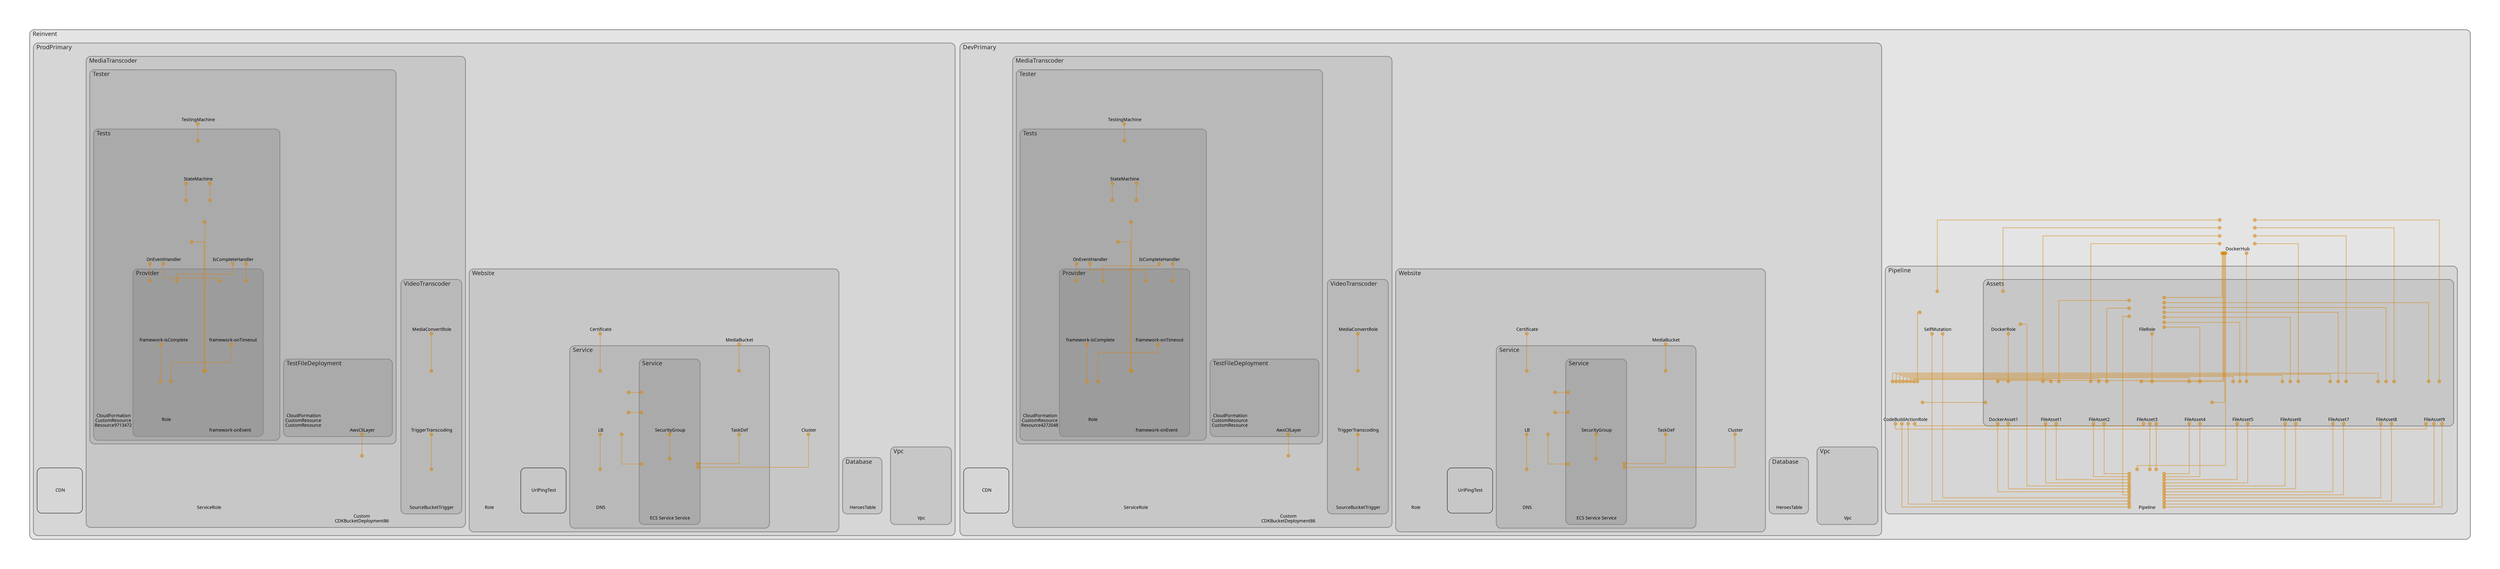 digraph "Diagram" {
  splines = "ortho";
  pad = "1.0";
  nodesep = "0.60";
  ranksep = "0.75";
  fontname = "Sans-Serif";
  fontsize = "15";
  dpi = "200";
  rankdir = "BT";
  compound = "true";
  fontcolor = "#222222";
  edge [
    color = "#D5871488",
    penwidth = 2,
    arrowhead = "dot",
    arrowtail = "dot",
  ];
  node [
    shape = "box",
    style = "rounded",
    fixedsize = true,
    width = 1.7,
    height = 1.7,
    labelloc = "c",
    imagescale = true,
    fontname = "Sans-Serif",
    fontsize = 8,
    margin = 8,
  ];
  subgraph "Reinvent" {
    subgraph "cluster-SubGraph.Reinvent" {
      graph [
        label = "Reinvent",
        labelloc = "b",
        labeljust = "l",
        margin = "10",
        fontsize = "16",
        penwidth = "2",
        pencolor = "#888888",
        style = "filled,rounded",
        fillcolor = "#e4e4e4",
      ];
      "Reinvent/DockerHub" [
        label = " DockerHub",
        fontsize = 12,
        image = "/Users/matthewbonig/.npm/_npx/b98735c91b702b55/node_modules/cdk-dia/icons/aws/Service/Arch_Security-Identity-Compliance/64/Arch_AWS-Secrets-Manager_64@5x.png",
        imagescale = "true",
        imagepos = "tc",
        penwidth = "0",
        shape = "node",
        fixedsize = "true",
        labelloc = "b",
        width = 1.2,
        height = 1.466,
      ];
      subgraph "cluster-SubGraph.Pipeline" {
        graph [
          label = "Pipeline",
          labelloc = "b",
          labeljust = "l",
          margin = "10",
          fontsize = "16",
          penwidth = "2",
          pencolor = "#888888",
          style = "filled,rounded",
          fillcolor = "#d6d6d6",
        ];
        "Reinvent/Pipeline/Pipeline" [
          label = " Pipeline",
          fontsize = 12,
          image = "/Users/matthewbonig/.npm/_npx/b98735c91b702b55/node_modules/cdk-dia/icons/aws/Service/Arch_Developer- Tools/64/Arch_AWS-CodePipeline_64@5x.png",
          imagescale = "true",
          imagepos = "tc",
          penwidth = "0",
          shape = "node",
          fixedsize = "true",
          labelloc = "b",
          width = 1.2,
          height = 1.466,
        ];
        "Reinvent/Pipeline/CodeBuildActionRole" [
          label = " CodeBuildActionRole",
          fontsize = 12,
          image = "/Users/matthewbonig/.npm/_npx/b98735c91b702b55/node_modules/cdk-dia/icons/aws/Service/Arch_Security-Identity-Compliance/64/Arch_AWS-Identity-and-Access-Management_64@5x.png",
          imagescale = "true",
          imagepos = "tc",
          penwidth = "0",
          shape = "node",
          fixedsize = "true",
          labelloc = "b",
          width = 1.2,
          height = 1.466,
        ];
        "Reinvent/Pipeline/UpdatePipeline/SelfMutation" [
          label = " SelfMutation",
          fontsize = 12,
          image = "/Users/matthewbonig/.npm/_npx/b98735c91b702b55/node_modules/cdk-dia/icons/aws/Service/Arch_Developer- Tools/64/Arch_Amazon-CodeBuild_64@5x.png",
          imagescale = "true",
          imagepos = "tc",
          penwidth = "0",
          shape = "node",
          fixedsize = "true",
          labelloc = "b",
          width = 1.2,
          height = 1.466,
        ];
        subgraph "cluster-SubGraph.Assets" {
          graph [
            label = "Assets",
            labelloc = "b",
            labeljust = "l",
            margin = "10",
            fontsize = "16",
            penwidth = "2",
            pencolor = "#888888",
            style = "filled,rounded",
            fillcolor = "#c7c7c7",
          ];
          "Reinvent/Pipeline/Assets/DockerRole" [
            label = " DockerRole",
            fontsize = 12,
            image = "/Users/matthewbonig/.npm/_npx/b98735c91b702b55/node_modules/cdk-dia/icons/aws/Service/Arch_Security-Identity-Compliance/64/Arch_AWS-Identity-and-Access-Management_64@5x.png",
            imagescale = "true",
            imagepos = "tc",
            penwidth = "0",
            shape = "node",
            fixedsize = "true",
            labelloc = "b",
            width = 1.2,
            height = 1.466,
          ];
          "Reinvent/Pipeline/Assets/DockerAsset1" [
            label = " DockerAsset1",
            fontsize = 12,
            image = "/Users/matthewbonig/.npm/_npx/b98735c91b702b55/node_modules/cdk-dia/icons/aws/Service/Arch_Developer- Tools/64/Arch_Amazon-CodeBuild_64@5x.png",
            imagescale = "true",
            imagepos = "tc",
            penwidth = "0",
            shape = "node",
            fixedsize = "true",
            labelloc = "b",
            width = 1.2,
            height = 1.466,
          ];
          "Reinvent/Pipeline/Assets/FileRole" [
            label = " FileRole",
            fontsize = 12,
            image = "/Users/matthewbonig/.npm/_npx/b98735c91b702b55/node_modules/cdk-dia/icons/aws/Service/Arch_Security-Identity-Compliance/64/Arch_AWS-Identity-and-Access-Management_64@5x.png",
            imagescale = "true",
            imagepos = "tc",
            penwidth = "0",
            shape = "node",
            fixedsize = "true",
            labelloc = "b",
            width = 1.2,
            height = 1.466,
          ];
          "Reinvent/Pipeline/Assets/FileAsset1" [
            label = " FileAsset1",
            fontsize = 12,
            image = "/Users/matthewbonig/.npm/_npx/b98735c91b702b55/node_modules/cdk-dia/icons/aws/Service/Arch_Developer- Tools/64/Arch_Amazon-CodeBuild_64@5x.png",
            imagescale = "true",
            imagepos = "tc",
            penwidth = "0",
            shape = "node",
            fixedsize = "true",
            labelloc = "b",
            width = 1.2,
            height = 1.466,
          ];
          "Reinvent/Pipeline/Assets/FileAsset2" [
            label = " FileAsset2",
            fontsize = 12,
            image = "/Users/matthewbonig/.npm/_npx/b98735c91b702b55/node_modules/cdk-dia/icons/aws/Service/Arch_Developer- Tools/64/Arch_Amazon-CodeBuild_64@5x.png",
            imagescale = "true",
            imagepos = "tc",
            penwidth = "0",
            shape = "node",
            fixedsize = "true",
            labelloc = "b",
            width = 1.2,
            height = 1.466,
          ];
          "Reinvent/Pipeline/Assets/FileAsset3" [
            label = " FileAsset3",
            fontsize = 12,
            image = "/Users/matthewbonig/.npm/_npx/b98735c91b702b55/node_modules/cdk-dia/icons/aws/Service/Arch_Developer- Tools/64/Arch_Amazon-CodeBuild_64@5x.png",
            imagescale = "true",
            imagepos = "tc",
            penwidth = "0",
            shape = "node",
            fixedsize = "true",
            labelloc = "b",
            width = 1.2,
            height = 1.466,
          ];
          "Reinvent/Pipeline/Assets/FileAsset4" [
            label = " FileAsset4",
            fontsize = 12,
            image = "/Users/matthewbonig/.npm/_npx/b98735c91b702b55/node_modules/cdk-dia/icons/aws/Service/Arch_Developer- Tools/64/Arch_Amazon-CodeBuild_64@5x.png",
            imagescale = "true",
            imagepos = "tc",
            penwidth = "0",
            shape = "node",
            fixedsize = "true",
            labelloc = "b",
            width = 1.2,
            height = 1.466,
          ];
          "Reinvent/Pipeline/Assets/FileAsset5" [
            label = " FileAsset5",
            fontsize = 12,
            image = "/Users/matthewbonig/.npm/_npx/b98735c91b702b55/node_modules/cdk-dia/icons/aws/Service/Arch_Developer- Tools/64/Arch_Amazon-CodeBuild_64@5x.png",
            imagescale = "true",
            imagepos = "tc",
            penwidth = "0",
            shape = "node",
            fixedsize = "true",
            labelloc = "b",
            width = 1.2,
            height = 1.466,
          ];
          "Reinvent/Pipeline/Assets/FileAsset6" [
            label = " FileAsset6",
            fontsize = 12,
            image = "/Users/matthewbonig/.npm/_npx/b98735c91b702b55/node_modules/cdk-dia/icons/aws/Service/Arch_Developer- Tools/64/Arch_Amazon-CodeBuild_64@5x.png",
            imagescale = "true",
            imagepos = "tc",
            penwidth = "0",
            shape = "node",
            fixedsize = "true",
            labelloc = "b",
            width = 1.2,
            height = 1.466,
          ];
          "Reinvent/Pipeline/Assets/FileAsset7" [
            label = " FileAsset7",
            fontsize = 12,
            image = "/Users/matthewbonig/.npm/_npx/b98735c91b702b55/node_modules/cdk-dia/icons/aws/Service/Arch_Developer- Tools/64/Arch_Amazon-CodeBuild_64@5x.png",
            imagescale = "true",
            imagepos = "tc",
            penwidth = "0",
            shape = "node",
            fixedsize = "true",
            labelloc = "b",
            width = 1.2,
            height = 1.466,
          ];
          "Reinvent/Pipeline/Assets/FileAsset8" [
            label = " FileAsset8",
            fontsize = 12,
            image = "/Users/matthewbonig/.npm/_npx/b98735c91b702b55/node_modules/cdk-dia/icons/aws/Service/Arch_Developer- Tools/64/Arch_Amazon-CodeBuild_64@5x.png",
            imagescale = "true",
            imagepos = "tc",
            penwidth = "0",
            shape = "node",
            fixedsize = "true",
            labelloc = "b",
            width = 1.2,
            height = 1.466,
          ];
          "Reinvent/Pipeline/Assets/FileAsset9" [
            label = " FileAsset9",
            fontsize = 12,
            image = "/Users/matthewbonig/.npm/_npx/b98735c91b702b55/node_modules/cdk-dia/icons/aws/Service/Arch_Developer- Tools/64/Arch_Amazon-CodeBuild_64@5x.png",
            imagescale = "true",
            imagepos = "tc",
            penwidth = "0",
            shape = "node",
            fixedsize = "true",
            labelloc = "b",
            width = 1.2,
            height = 1.466,
          ];
        }
      }
      subgraph "cluster-SubGraph.DevPrimary" {
        graph [
          label = "DevPrimary",
          labelloc = "b",
          labeljust = "l",
          margin = "10",
          fontsize = "16",
          penwidth = "2",
          pencolor = "#888888",
          style = "filled,rounded",
          fillcolor = "#d6d6d6",
        ];
        "Reinvent/DevPrimary/CDN" [
          label = " CDN",
          fontsize = 12,
        ];
        subgraph "cluster-SubGraph.Vpc" {
          graph [
            label = "Vpc",
            labelloc = "b",
            labeljust = "l",
            margin = "10",
            fontsize = "16",
            penwidth = "2",
            pencolor = "#888888",
            style = "filled,rounded",
            fillcolor = "#c7c7c7",
          ];
          "Reinvent/DevPrimary/Vpc/Vpc" [
            label = " Vpc",
            fontsize = 12,
            image = "/Users/matthewbonig/.npm/_npx/b98735c91b702b55/node_modules/cdk-dia/icons/aws/Service/Arch_Networking-Content/64/Arch_Amazon-Virtual-Private-Cloud_64@5x.png",
            imagescale = "true",
            imagepos = "tc",
            penwidth = "0",
            shape = "node",
            fixedsize = "true",
            labelloc = "b",
            width = 2,
            height = 2.266,
          ];
        }
        subgraph "cluster-SubGraph.Database" {
          graph [
            label = "Database",
            labelloc = "b",
            labeljust = "l",
            margin = "10",
            fontsize = "16",
            penwidth = "2",
            pencolor = "#888888",
            style = "filled,rounded",
            fillcolor = "#c7c7c7",
          ];
          "Reinvent/DevPrimary/Database/HeroesTable" [
            label = " HeroesTable",
            fontsize = 12,
            image = "/Users/matthewbonig/.npm/_npx/b98735c91b702b55/node_modules/cdk-dia/icons/aws/Service/Arch_Database/64/Arch_Amazon-DynamoDB_64@5x.png",
            imagescale = "true",
            imagepos = "tc",
            penwidth = "0",
            shape = "node",
            fixedsize = "true",
            labelloc = "b",
            width = 1.2,
            height = 1.466,
          ];
        }
        subgraph "cluster-SubGraph.Website" {
          graph [
            label = "Website",
            labelloc = "b",
            labeljust = "l",
            margin = "10",
            fontsize = "16",
            penwidth = "2",
            pencolor = "#888888",
            style = "filled,rounded",
            fillcolor = "#c7c7c7",
          ];
          "Reinvent/DevPrimary/Website/Cluster" [
            label = " Cluster",
            fontsize = 12,
            image = "/Users/matthewbonig/.npm/_npx/b98735c91b702b55/node_modules/cdk-dia/icons/aws/Service/Arch_Compute/64/Arch_Amazon-Elastic-Container-Service_64@5x.png",
            imagescale = "true",
            imagepos = "tc",
            penwidth = "0",
            shape = "node",
            fixedsize = "true",
            labelloc = "b",
            width = 2,
            height = 2.266,
          ];
          "Reinvent/DevPrimary/Website/MediaBucket" [
            label = " MediaBucket",
            fontsize = 12,
            image = "/Users/matthewbonig/.npm/_npx/b98735c91b702b55/node_modules/cdk-dia/icons/aws/Service/Arch_Storage/64/Arch_Amazon-S3-Standard_64@5x.png",
            imagescale = "true",
            imagepos = "tc",
            penwidth = "0",
            shape = "node",
            fixedsize = "true",
            labelloc = "b",
            width = 2,
            height = 2.266,
          ];
          "Reinvent/DevPrimary/Website/Certificate" [
            label = " Certificate",
            fontsize = 12,
            image = "/Users/matthewbonig/.npm/_npx/b98735c91b702b55/node_modules/cdk-dia/icons/aws/Service/Arch_Security-Identity-Compliance/64/Arch_AWS-Certificate-Manager_64@5x.png",
            imagescale = "true",
            imagepos = "tc",
            penwidth = "0",
            shape = "node",
            fixedsize = "true",
            labelloc = "b",
            width = 1.2,
            height = 1.466,
          ];
          "Reinvent/DevPrimary/Website/UrlPingTest" [
            label = " UrlPingTest",
            fontsize = 12,
          ];
          "Reinvent/DevPrimary/Website/BucketNotificationsHandler050a0587b7544547bf325f094a3db834/Role" [
            label = " Role",
            fontsize = 12,
            image = "/Users/matthewbonig/.npm/_npx/b98735c91b702b55/node_modules/cdk-dia/icons/aws/Service/Arch_Security-Identity-Compliance/64/Arch_AWS-Identity-and-Access-Management_64@5x.png",
            imagescale = "true",
            imagepos = "tc",
            penwidth = "0",
            shape = "node",
            fixedsize = "true",
            labelloc = "b",
            width = 1.2,
            height = 1.466,
          ];
          subgraph "cluster-SubGraph.Service" {
            graph [
              label = "Service",
              labelloc = "b",
              labeljust = "l",
              margin = "10",
              fontsize = "16",
              penwidth = "2",
              pencolor = "#888888",
              style = "filled,rounded",
              fillcolor = "#b9b9b9",
            ];
            "Reinvent/DevPrimary/Website/Service/LB" [
              label = " LB",
              fontsize = 12,
              image = "/Users/matthewbonig/.npm/_npx/b98735c91b702b55/node_modules/cdk-dia/icons/aws/Service/Arch_Networking-Content/64/Arch_Elastic-Load-Balancing_64@5x.png",
              imagescale = "true",
              imagepos = "tc",
              penwidth = "0",
              shape = "node",
              fixedsize = "true",
              labelloc = "b",
              width = 2,
              height = 2.266,
            ];
            "Reinvent/DevPrimary/Website/Service/DNS" [
              label = " DNS",
              fontsize = 12,
              image = "/Users/matthewbonig/.npm/_npx/b98735c91b702b55/node_modules/cdk-dia/icons/aws/Resource/Res_Networking-and-Content-Delivery/Res_48_Dark/Res_Amazon-Route-53-Hosted-Zone_48_Dark_gen.png",
              imagescale = "true",
              imagepos = "tc",
              penwidth = "0",
              shape = "node",
              fixedsize = "true",
              labelloc = "b",
              width = 1.2,
              height = 1.466,
            ];
            "Reinvent/DevPrimary/Website/Service/TaskDef" [
              label = " TaskDef",
              fontsize = 12,
              image = "/Users/matthewbonig/.npm/_npx/b98735c91b702b55/node_modules/cdk-dia/icons/aws/Resource/Res_Containers/Res_48_Dark/Res_Amazon-Elastic-Container-Service_Task_48_Dark_gen.png",
              imagescale = "true",
              imagepos = "tc",
              penwidth = "0",
              shape = "node",
              fixedsize = "true",
              labelloc = "b",
              width = 2,
              height = 2.266,
            ];
            subgraph "cluster-SubGraph.Service" {
              graph [
                label = "Service",
                labelloc = "b",
                labeljust = "l",
                margin = "10",
                fontsize = "16",
                penwidth = "2",
                pencolor = "#888888",
                style = "filled,rounded",
                fillcolor = "#aaaaaa",
              ];
              "Reinvent/DevPrimary/Website/Service/Service/Service" [
                label = " ECS Service Service",
                fontsize = 12,
                image = "/Users/matthewbonig/.npm/_npx/b98735c91b702b55/node_modules/cdk-dia/icons/aws/Resource/Res_Containers/Res_48_Dark/Res_Amazon-Elastic-Container-Service_Service_48_Dark_gen.png",
                imagescale = "true",
                imagepos = "tc",
                penwidth = "0",
                shape = "node",
                fixedsize = "true",
                labelloc = "b",
                width = 2,
                height = 2.266,
              ];
              "Reinvent/DevPrimary/Website/Service/Service/SecurityGroup" [
                label = " SecurityGroup",
                fontsize = 12,
                image = "/Users/matthewbonig/.npm/_npx/b98735c91b702b55/node_modules/cdk-dia/icons/aws/security_group.png",
                imagescale = "true",
                imagepos = "tc",
                penwidth = "0",
                shape = "node",
                fixedsize = "true",
                labelloc = "b",
                width = 2,
                height = 2.266,
              ];
            }
          }
        }
        subgraph "cluster-SubGraph.MediaTranscoder" {
          graph [
            label = "MediaTranscoder",
            labelloc = "b",
            labeljust = "l",
            margin = "10",
            fontsize = "16",
            penwidth = "2",
            pencolor = "#888888",
            style = "filled,rounded",
            fillcolor = "#c7c7c7",
          ];
          "Reinvent/DevPrimary/MediaTranscoder/Custom__CDKBucketDeployment8693BB64968944B69AAFB0CC9EB8756C" [
            label = " Custom \nCDKBucketDeployment86",
            fontsize = 12,
            image = "/Users/matthewbonig/.npm/_npx/b98735c91b702b55/node_modules/cdk-dia/icons/aws/Service/Arch_Compute/64/Arch_AWS-Lambda_64@5x.png",
            imagescale = "true",
            imagepos = "tc",
            penwidth = "0",
            shape = "node",
            fixedsize = "true",
            labelloc = "b",
            width = 2,
            height = 2.4819999999999998,
          ];
          "Reinvent/DevPrimary/MediaTranscoder/LogRetentionaae0aa3c5b4d4f87b02d85b201efdd8a/ServiceRole" [
            label = " ServiceRole",
            fontsize = 12,
            image = "/Users/matthewbonig/.npm/_npx/b98735c91b702b55/node_modules/cdk-dia/icons/aws/Service/Arch_Security-Identity-Compliance/64/Arch_AWS-Identity-and-Access-Management_64@5x.png",
            imagescale = "true",
            imagepos = "tc",
            penwidth = "0",
            shape = "node",
            fixedsize = "true",
            labelloc = "b",
            width = 1.2,
            height = 1.466,
          ];
          subgraph "cluster-SubGraph.VideoTranscoder" {
            graph [
              label = "VideoTranscoder",
              labelloc = "b",
              labeljust = "l",
              margin = "10",
              fontsize = "16",
              penwidth = "2",
              pencolor = "#888888",
              style = "filled,rounded",
              fillcolor = "#b9b9b9",
            ];
            "Reinvent/DevPrimary/MediaTranscoder/VideoTranscoder/MediaConvertRole" [
              label = " MediaConvertRole",
              fontsize = 12,
              image = "/Users/matthewbonig/.npm/_npx/b98735c91b702b55/node_modules/cdk-dia/icons/aws/Service/Arch_Security-Identity-Compliance/64/Arch_AWS-Identity-and-Access-Management_64@5x.png",
              imagescale = "true",
              imagepos = "tc",
              penwidth = "0",
              shape = "node",
              fixedsize = "true",
              labelloc = "b",
              width = 1.2,
              height = 1.466,
            ];
            "Reinvent/DevPrimary/MediaTranscoder/VideoTranscoder/TriggerTranscoding" [
              label = " TriggerTranscoding",
              fontsize = 12,
              image = "/Users/matthewbonig/.npm/_npx/b98735c91b702b55/node_modules/cdk-dia/icons/aws/Service/Arch_Compute/64/Arch_AWS-Lambda_64@5x.png",
              imagescale = "true",
              imagepos = "tc",
              penwidth = "0",
              shape = "node",
              fixedsize = "true",
              labelloc = "b",
              width = 2,
              height = 2.266,
            ];
            "Reinvent/DevPrimary/MediaTranscoder/VideoTranscoder/SourceBucketTrigger" [
              label = " SourceBucketTrigger",
              fontsize = 12,
              image = "/Users/matthewbonig/.npm/_npx/b98735c91b702b55/node_modules/cdk-dia/icons/aws/Service/Arch_App-Integration/Arch_64/Arch_Amazon-EventBridge_64@5x.png",
              imagescale = "true",
              imagepos = "tc",
              penwidth = "0",
              shape = "node",
              fixedsize = "true",
              labelloc = "b",
              width = 1.2,
              height = 1.466,
            ];
          }
          subgraph "cluster-SubGraph.Tester" {
            graph [
              label = "Tester",
              labelloc = "b",
              labeljust = "l",
              margin = "10",
              fontsize = "16",
              penwidth = "2",
              pencolor = "#888888",
              style = "filled,rounded",
              fillcolor = "#b9b9b9",
            ];
            "Reinvent/DevPrimary/MediaTranscoder/Tester/TestingMachine" [
              label = " TestingMachine",
              fontsize = 12,
              image = "/Users/matthewbonig/.npm/_npx/b98735c91b702b55/node_modules/cdk-dia/icons/aws/Service/Arch_App-Integration/Arch_64/Arch_AWS-Step-Functions_64@5x.png",
              imagescale = "true",
              imagepos = "tc",
              penwidth = "0",
              shape = "node",
              fixedsize = "true",
              labelloc = "b",
              width = 1.2,
              height = 1.466,
            ];
            subgraph "cluster-SubGraph.TestFileDeployment" {
              graph [
                label = "TestFileDeployment",
                labelloc = "b",
                labeljust = "l",
                margin = "10",
                fontsize = "16",
                penwidth = "2",
                pencolor = "#888888",
                style = "filled,rounded",
                fillcolor = "#aaaaaa",
              ];
              "Reinvent/DevPrimary/MediaTranscoder/Tester/TestFileDeployment/AwsCliLayer" [
                label = " AwsCliLayer",
                fontsize = 12,
                image = "/Users/matthewbonig/.npm/_npx/b98735c91b702b55/node_modules/cdk-dia/icons/aws/Service/Arch_Compute/64/Arch_AWS-Lambda_64@5x.png",
                imagescale = "true",
                imagepos = "tc",
                penwidth = "0",
                shape = "node",
                fixedsize = "true",
                labelloc = "b",
                width = 2,
                height = 2.266,
              ];
              "Reinvent/DevPrimary/MediaTranscoder/Tester/TestFileDeployment/CustomResource" [
                label = " CloudFormation\nCustomResource\nCustomResource",
                fontsize = 12,
                image = "/Users/matthewbonig/.npm/_npx/b98735c91b702b55/node_modules/cdk-dia/icons/aws/Service/Arch_Management-Governance/64/Arch_AWS-CloudFormation_64@5x.png",
                imagescale = "true",
                imagepos = "tc",
                penwidth = "0",
                shape = "node",
                fixedsize = "true",
                labelloc = "b",
                width = 1.2,
                height = 1.898,
              ];
            }
            subgraph "cluster-SubGraph.Tests" {
              graph [
                label = "Tests",
                labelloc = "b",
                labeljust = "l",
                margin = "10",
                fontsize = "16",
                penwidth = "2",
                pencolor = "#888888",
                style = "filled,rounded",
                fillcolor = "#aaaaaa",
              ];
              "Reinvent/DevPrimary/MediaTranscoder/Tester/Tests/StateMachine" [
                label = " StateMachine",
                fontsize = 12,
                image = "/Users/matthewbonig/.npm/_npx/b98735c91b702b55/node_modules/cdk-dia/icons/aws/Service/Arch_App-Integration/Arch_64/Arch_AWS-Step-Functions_64@5x.png",
                imagescale = "true",
                imagepos = "tc",
                penwidth = "0",
                shape = "node",
                fixedsize = "true",
                labelloc = "b",
                width = 1.2,
                height = 1.466,
              ];
              "Reinvent/DevPrimary/MediaTranscoder/Tester/Tests/OnEventHandler" [
                label = " OnEventHandler",
                fontsize = 12,
                image = "/Users/matthewbonig/.npm/_npx/b98735c91b702b55/node_modules/cdk-dia/icons/aws/Service/Arch_Compute/64/Arch_AWS-Lambda_64@5x.png",
                imagescale = "true",
                imagepos = "tc",
                penwidth = "0",
                shape = "node",
                fixedsize = "true",
                labelloc = "b",
                width = 2,
                height = 2.266,
              ];
              "Reinvent/DevPrimary/MediaTranscoder/Tester/Tests/IsCompleteHandler" [
                label = " IsCompleteHandler",
                fontsize = 12,
                image = "/Users/matthewbonig/.npm/_npx/b98735c91b702b55/node_modules/cdk-dia/icons/aws/Service/Arch_Compute/64/Arch_AWS-Lambda_64@5x.png",
                imagescale = "true",
                imagepos = "tc",
                penwidth = "0",
                shape = "node",
                fixedsize = "true",
                labelloc = "b",
                width = 2,
                height = 2.266,
              ];
              "Reinvent/DevPrimary/MediaTranscoder/Tester/Tests/Resource4272048" [
                label = " CloudFormation\nCustomResource\nResource4272048",
                fontsize = 12,
                image = "/Users/matthewbonig/.npm/_npx/b98735c91b702b55/node_modules/cdk-dia/icons/aws/Service/Arch_Management-Governance/64/Arch_AWS-CloudFormation_64@5x.png",
                imagescale = "true",
                imagepos = "tc",
                penwidth = "0",
                shape = "node",
                fixedsize = "true",
                labelloc = "b",
                width = 1.2,
                height = 1.898,
              ];
              subgraph "cluster-SubGraph.Provider" {
                graph [
                  label = "Provider",
                  labelloc = "b",
                  labeljust = "l",
                  margin = "10",
                  fontsize = "16",
                  penwidth = "2",
                  pencolor = "#888888",
                  style = "filled,rounded",
                  fillcolor = "#9c9c9c",
                ];
                "Reinvent/DevPrimary/MediaTranscoder/Tester/Tests/Provider/framework-onEvent" [
                  label = " framework-onEvent",
                  fontsize = 12,
                  image = "/Users/matthewbonig/.npm/_npx/b98735c91b702b55/node_modules/cdk-dia/icons/aws/Service/Arch_Compute/64/Arch_AWS-Lambda_64@5x.png",
                  imagescale = "true",
                  imagepos = "tc",
                  penwidth = "0",
                  shape = "node",
                  fixedsize = "true",
                  labelloc = "b",
                  width = 2,
                  height = 2.266,
                ];
                "Reinvent/DevPrimary/MediaTranscoder/Tester/Tests/Provider/framework-isComplete" [
                  label = " framework-isComplete",
                  fontsize = 12,
                  image = "/Users/matthewbonig/.npm/_npx/b98735c91b702b55/node_modules/cdk-dia/icons/aws/Service/Arch_Compute/64/Arch_AWS-Lambda_64@5x.png",
                  imagescale = "true",
                  imagepos = "tc",
                  penwidth = "0",
                  shape = "node",
                  fixedsize = "true",
                  labelloc = "b",
                  width = 2,
                  height = 2.266,
                ];
                "Reinvent/DevPrimary/MediaTranscoder/Tester/Tests/Provider/framework-onTimeout" [
                  label = " framework-onTimeout",
                  fontsize = 12,
                  image = "/Users/matthewbonig/.npm/_npx/b98735c91b702b55/node_modules/cdk-dia/icons/aws/Service/Arch_Compute/64/Arch_AWS-Lambda_64@5x.png",
                  imagescale = "true",
                  imagepos = "tc",
                  penwidth = "0",
                  shape = "node",
                  fixedsize = "true",
                  labelloc = "b",
                  width = 2,
                  height = 2.266,
                ];
                "Reinvent/DevPrimary/MediaTranscoder/Tester/Tests/Provider/waiter-state-machine/Role" [
                  label = " Role",
                  fontsize = 12,
                  image = "/Users/matthewbonig/.npm/_npx/b98735c91b702b55/node_modules/cdk-dia/icons/aws/Service/Arch_Security-Identity-Compliance/64/Arch_AWS-Identity-and-Access-Management_64@5x.png",
                  imagescale = "true",
                  imagepos = "tc",
                  penwidth = "0",
                  shape = "node",
                  fixedsize = "true",
                  labelloc = "b",
                  width = 1.2,
                  height = 1.466,
                ];
              }
            }
          }
        }
      }
      subgraph "cluster-SubGraph.ProdPrimary" {
        graph [
          label = "ProdPrimary",
          labelloc = "b",
          labeljust = "l",
          margin = "10",
          fontsize = "16",
          penwidth = "2",
          pencolor = "#888888",
          style = "filled,rounded",
          fillcolor = "#d6d6d6",
        ];
        "Reinvent/ProdPrimary/CDN" [
          label = " CDN",
          fontsize = 12,
        ];
        subgraph "cluster-SubGraph.Vpc" {
          graph [
            label = "Vpc",
            labelloc = "b",
            labeljust = "l",
            margin = "10",
            fontsize = "16",
            penwidth = "2",
            pencolor = "#888888",
            style = "filled,rounded",
            fillcolor = "#c7c7c7",
          ];
          "Reinvent/ProdPrimary/Vpc/Vpc" [
            label = " Vpc",
            fontsize = 12,
            image = "/Users/matthewbonig/.npm/_npx/b98735c91b702b55/node_modules/cdk-dia/icons/aws/Service/Arch_Networking-Content/64/Arch_Amazon-Virtual-Private-Cloud_64@5x.png",
            imagescale = "true",
            imagepos = "tc",
            penwidth = "0",
            shape = "node",
            fixedsize = "true",
            labelloc = "b",
            width = 2,
            height = 2.266,
          ];
        }
        subgraph "cluster-SubGraph.Database" {
          graph [
            label = "Database",
            labelloc = "b",
            labeljust = "l",
            margin = "10",
            fontsize = "16",
            penwidth = "2",
            pencolor = "#888888",
            style = "filled,rounded",
            fillcolor = "#c7c7c7",
          ];
          "Reinvent/ProdPrimary/Database/HeroesTable" [
            label = " HeroesTable",
            fontsize = 12,
            image = "/Users/matthewbonig/.npm/_npx/b98735c91b702b55/node_modules/cdk-dia/icons/aws/Service/Arch_Database/64/Arch_Amazon-DynamoDB_64@5x.png",
            imagescale = "true",
            imagepos = "tc",
            penwidth = "0",
            shape = "node",
            fixedsize = "true",
            labelloc = "b",
            width = 1.2,
            height = 1.466,
          ];
        }
        subgraph "cluster-SubGraph.Website" {
          graph [
            label = "Website",
            labelloc = "b",
            labeljust = "l",
            margin = "10",
            fontsize = "16",
            penwidth = "2",
            pencolor = "#888888",
            style = "filled,rounded",
            fillcolor = "#c7c7c7",
          ];
          "Reinvent/ProdPrimary/Website/Cluster" [
            label = " Cluster",
            fontsize = 12,
            image = "/Users/matthewbonig/.npm/_npx/b98735c91b702b55/node_modules/cdk-dia/icons/aws/Service/Arch_Compute/64/Arch_Amazon-Elastic-Container-Service_64@5x.png",
            imagescale = "true",
            imagepos = "tc",
            penwidth = "0",
            shape = "node",
            fixedsize = "true",
            labelloc = "b",
            width = 2,
            height = 2.266,
          ];
          "Reinvent/ProdPrimary/Website/MediaBucket" [
            label = " MediaBucket",
            fontsize = 12,
            image = "/Users/matthewbonig/.npm/_npx/b98735c91b702b55/node_modules/cdk-dia/icons/aws/Service/Arch_Storage/64/Arch_Amazon-S3-Standard_64@5x.png",
            imagescale = "true",
            imagepos = "tc",
            penwidth = "0",
            shape = "node",
            fixedsize = "true",
            labelloc = "b",
            width = 2,
            height = 2.266,
          ];
          "Reinvent/ProdPrimary/Website/Certificate" [
            label = " Certificate",
            fontsize = 12,
            image = "/Users/matthewbonig/.npm/_npx/b98735c91b702b55/node_modules/cdk-dia/icons/aws/Service/Arch_Security-Identity-Compliance/64/Arch_AWS-Certificate-Manager_64@5x.png",
            imagescale = "true",
            imagepos = "tc",
            penwidth = "0",
            shape = "node",
            fixedsize = "true",
            labelloc = "b",
            width = 1.2,
            height = 1.466,
          ];
          "Reinvent/ProdPrimary/Website/UrlPingTest" [
            label = " UrlPingTest",
            fontsize = 12,
          ];
          "Reinvent/ProdPrimary/Website/BucketNotificationsHandler050a0587b7544547bf325f094a3db834/Role" [
            label = " Role",
            fontsize = 12,
            image = "/Users/matthewbonig/.npm/_npx/b98735c91b702b55/node_modules/cdk-dia/icons/aws/Service/Arch_Security-Identity-Compliance/64/Arch_AWS-Identity-and-Access-Management_64@5x.png",
            imagescale = "true",
            imagepos = "tc",
            penwidth = "0",
            shape = "node",
            fixedsize = "true",
            labelloc = "b",
            width = 1.2,
            height = 1.466,
          ];
          subgraph "cluster-SubGraph.Service" {
            graph [
              label = "Service",
              labelloc = "b",
              labeljust = "l",
              margin = "10",
              fontsize = "16",
              penwidth = "2",
              pencolor = "#888888",
              style = "filled,rounded",
              fillcolor = "#b9b9b9",
            ];
            "Reinvent/ProdPrimary/Website/Service/LB" [
              label = " LB",
              fontsize = 12,
              image = "/Users/matthewbonig/.npm/_npx/b98735c91b702b55/node_modules/cdk-dia/icons/aws/Service/Arch_Networking-Content/64/Arch_Elastic-Load-Balancing_64@5x.png",
              imagescale = "true",
              imagepos = "tc",
              penwidth = "0",
              shape = "node",
              fixedsize = "true",
              labelloc = "b",
              width = 2,
              height = 2.266,
            ];
            "Reinvent/ProdPrimary/Website/Service/DNS" [
              label = " DNS",
              fontsize = 12,
              image = "/Users/matthewbonig/.npm/_npx/b98735c91b702b55/node_modules/cdk-dia/icons/aws/Resource/Res_Networking-and-Content-Delivery/Res_48_Dark/Res_Amazon-Route-53-Hosted-Zone_48_Dark_gen.png",
              imagescale = "true",
              imagepos = "tc",
              penwidth = "0",
              shape = "node",
              fixedsize = "true",
              labelloc = "b",
              width = 1.2,
              height = 1.466,
            ];
            "Reinvent/ProdPrimary/Website/Service/TaskDef" [
              label = " TaskDef",
              fontsize = 12,
              image = "/Users/matthewbonig/.npm/_npx/b98735c91b702b55/node_modules/cdk-dia/icons/aws/Resource/Res_Containers/Res_48_Dark/Res_Amazon-Elastic-Container-Service_Task_48_Dark_gen.png",
              imagescale = "true",
              imagepos = "tc",
              penwidth = "0",
              shape = "node",
              fixedsize = "true",
              labelloc = "b",
              width = 2,
              height = 2.266,
            ];
            subgraph "cluster-SubGraph.Service" {
              graph [
                label = "Service",
                labelloc = "b",
                labeljust = "l",
                margin = "10",
                fontsize = "16",
                penwidth = "2",
                pencolor = "#888888",
                style = "filled,rounded",
                fillcolor = "#aaaaaa",
              ];
              "Reinvent/ProdPrimary/Website/Service/Service/Service" [
                label = " ECS Service Service",
                fontsize = 12,
                image = "/Users/matthewbonig/.npm/_npx/b98735c91b702b55/node_modules/cdk-dia/icons/aws/Resource/Res_Containers/Res_48_Dark/Res_Amazon-Elastic-Container-Service_Service_48_Dark_gen.png",
                imagescale = "true",
                imagepos = "tc",
                penwidth = "0",
                shape = "node",
                fixedsize = "true",
                labelloc = "b",
                width = 2,
                height = 2.266,
              ];
              "Reinvent/ProdPrimary/Website/Service/Service/SecurityGroup" [
                label = " SecurityGroup",
                fontsize = 12,
                image = "/Users/matthewbonig/.npm/_npx/b98735c91b702b55/node_modules/cdk-dia/icons/aws/security_group.png",
                imagescale = "true",
                imagepos = "tc",
                penwidth = "0",
                shape = "node",
                fixedsize = "true",
                labelloc = "b",
                width = 2,
                height = 2.266,
              ];
            }
          }
        }
        subgraph "cluster-SubGraph.MediaTranscoder" {
          graph [
            label = "MediaTranscoder",
            labelloc = "b",
            labeljust = "l",
            margin = "10",
            fontsize = "16",
            penwidth = "2",
            pencolor = "#888888",
            style = "filled,rounded",
            fillcolor = "#c7c7c7",
          ];
          "Reinvent/ProdPrimary/MediaTranscoder/Custom__CDKBucketDeployment8693BB64968944B69AAFB0CC9EB8756C" [
            label = " Custom \nCDKBucketDeployment86",
            fontsize = 12,
            image = "/Users/matthewbonig/.npm/_npx/b98735c91b702b55/node_modules/cdk-dia/icons/aws/Service/Arch_Compute/64/Arch_AWS-Lambda_64@5x.png",
            imagescale = "true",
            imagepos = "tc",
            penwidth = "0",
            shape = "node",
            fixedsize = "true",
            labelloc = "b",
            width = 2,
            height = 2.4819999999999998,
          ];
          "Reinvent/ProdPrimary/MediaTranscoder/LogRetentionaae0aa3c5b4d4f87b02d85b201efdd8a/ServiceRole" [
            label = " ServiceRole",
            fontsize = 12,
            image = "/Users/matthewbonig/.npm/_npx/b98735c91b702b55/node_modules/cdk-dia/icons/aws/Service/Arch_Security-Identity-Compliance/64/Arch_AWS-Identity-and-Access-Management_64@5x.png",
            imagescale = "true",
            imagepos = "tc",
            penwidth = "0",
            shape = "node",
            fixedsize = "true",
            labelloc = "b",
            width = 1.2,
            height = 1.466,
          ];
          subgraph "cluster-SubGraph.VideoTranscoder" {
            graph [
              label = "VideoTranscoder",
              labelloc = "b",
              labeljust = "l",
              margin = "10",
              fontsize = "16",
              penwidth = "2",
              pencolor = "#888888",
              style = "filled,rounded",
              fillcolor = "#b9b9b9",
            ];
            "Reinvent/ProdPrimary/MediaTranscoder/VideoTranscoder/MediaConvertRole" [
              label = " MediaConvertRole",
              fontsize = 12,
              image = "/Users/matthewbonig/.npm/_npx/b98735c91b702b55/node_modules/cdk-dia/icons/aws/Service/Arch_Security-Identity-Compliance/64/Arch_AWS-Identity-and-Access-Management_64@5x.png",
              imagescale = "true",
              imagepos = "tc",
              penwidth = "0",
              shape = "node",
              fixedsize = "true",
              labelloc = "b",
              width = 1.2,
              height = 1.466,
            ];
            "Reinvent/ProdPrimary/MediaTranscoder/VideoTranscoder/TriggerTranscoding" [
              label = " TriggerTranscoding",
              fontsize = 12,
              image = "/Users/matthewbonig/.npm/_npx/b98735c91b702b55/node_modules/cdk-dia/icons/aws/Service/Arch_Compute/64/Arch_AWS-Lambda_64@5x.png",
              imagescale = "true",
              imagepos = "tc",
              penwidth = "0",
              shape = "node",
              fixedsize = "true",
              labelloc = "b",
              width = 2,
              height = 2.266,
            ];
            "Reinvent/ProdPrimary/MediaTranscoder/VideoTranscoder/SourceBucketTrigger" [
              label = " SourceBucketTrigger",
              fontsize = 12,
              image = "/Users/matthewbonig/.npm/_npx/b98735c91b702b55/node_modules/cdk-dia/icons/aws/Service/Arch_App-Integration/Arch_64/Arch_Amazon-EventBridge_64@5x.png",
              imagescale = "true",
              imagepos = "tc",
              penwidth = "0",
              shape = "node",
              fixedsize = "true",
              labelloc = "b",
              width = 1.2,
              height = 1.466,
            ];
          }
          subgraph "cluster-SubGraph.Tester" {
            graph [
              label = "Tester",
              labelloc = "b",
              labeljust = "l",
              margin = "10",
              fontsize = "16",
              penwidth = "2",
              pencolor = "#888888",
              style = "filled,rounded",
              fillcolor = "#b9b9b9",
            ];
            "Reinvent/ProdPrimary/MediaTranscoder/Tester/TestingMachine" [
              label = " TestingMachine",
              fontsize = 12,
              image = "/Users/matthewbonig/.npm/_npx/b98735c91b702b55/node_modules/cdk-dia/icons/aws/Service/Arch_App-Integration/Arch_64/Arch_AWS-Step-Functions_64@5x.png",
              imagescale = "true",
              imagepos = "tc",
              penwidth = "0",
              shape = "node",
              fixedsize = "true",
              labelloc = "b",
              width = 1.2,
              height = 1.466,
            ];
            subgraph "cluster-SubGraph.TestFileDeployment" {
              graph [
                label = "TestFileDeployment",
                labelloc = "b",
                labeljust = "l",
                margin = "10",
                fontsize = "16",
                penwidth = "2",
                pencolor = "#888888",
                style = "filled,rounded",
                fillcolor = "#aaaaaa",
              ];
              "Reinvent/ProdPrimary/MediaTranscoder/Tester/TestFileDeployment/AwsCliLayer" [
                label = " AwsCliLayer",
                fontsize = 12,
                image = "/Users/matthewbonig/.npm/_npx/b98735c91b702b55/node_modules/cdk-dia/icons/aws/Service/Arch_Compute/64/Arch_AWS-Lambda_64@5x.png",
                imagescale = "true",
                imagepos = "tc",
                penwidth = "0",
                shape = "node",
                fixedsize = "true",
                labelloc = "b",
                width = 2,
                height = 2.266,
              ];
              "Reinvent/ProdPrimary/MediaTranscoder/Tester/TestFileDeployment/CustomResource" [
                label = " CloudFormation\nCustomResource\nCustomResource",
                fontsize = 12,
                image = "/Users/matthewbonig/.npm/_npx/b98735c91b702b55/node_modules/cdk-dia/icons/aws/Service/Arch_Management-Governance/64/Arch_AWS-CloudFormation_64@5x.png",
                imagescale = "true",
                imagepos = "tc",
                penwidth = "0",
                shape = "node",
                fixedsize = "true",
                labelloc = "b",
                width = 1.2,
                height = 1.898,
              ];
            }
            subgraph "cluster-SubGraph.Tests" {
              graph [
                label = "Tests",
                labelloc = "b",
                labeljust = "l",
                margin = "10",
                fontsize = "16",
                penwidth = "2",
                pencolor = "#888888",
                style = "filled,rounded",
                fillcolor = "#aaaaaa",
              ];
              "Reinvent/ProdPrimary/MediaTranscoder/Tester/Tests/StateMachine" [
                label = " StateMachine",
                fontsize = 12,
                image = "/Users/matthewbonig/.npm/_npx/b98735c91b702b55/node_modules/cdk-dia/icons/aws/Service/Arch_App-Integration/Arch_64/Arch_AWS-Step-Functions_64@5x.png",
                imagescale = "true",
                imagepos = "tc",
                penwidth = "0",
                shape = "node",
                fixedsize = "true",
                labelloc = "b",
                width = 1.2,
                height = 1.466,
              ];
              "Reinvent/ProdPrimary/MediaTranscoder/Tester/Tests/OnEventHandler" [
                label = " OnEventHandler",
                fontsize = 12,
                image = "/Users/matthewbonig/.npm/_npx/b98735c91b702b55/node_modules/cdk-dia/icons/aws/Service/Arch_Compute/64/Arch_AWS-Lambda_64@5x.png",
                imagescale = "true",
                imagepos = "tc",
                penwidth = "0",
                shape = "node",
                fixedsize = "true",
                labelloc = "b",
                width = 2,
                height = 2.266,
              ];
              "Reinvent/ProdPrimary/MediaTranscoder/Tester/Tests/IsCompleteHandler" [
                label = " IsCompleteHandler",
                fontsize = 12,
                image = "/Users/matthewbonig/.npm/_npx/b98735c91b702b55/node_modules/cdk-dia/icons/aws/Service/Arch_Compute/64/Arch_AWS-Lambda_64@5x.png",
                imagescale = "true",
                imagepos = "tc",
                penwidth = "0",
                shape = "node",
                fixedsize = "true",
                labelloc = "b",
                width = 2,
                height = 2.266,
              ];
              "Reinvent/ProdPrimary/MediaTranscoder/Tester/Tests/Resource9713472" [
                label = " CloudFormation\nCustomResource\nResource9713472",
                fontsize = 12,
                image = "/Users/matthewbonig/.npm/_npx/b98735c91b702b55/node_modules/cdk-dia/icons/aws/Service/Arch_Management-Governance/64/Arch_AWS-CloudFormation_64@5x.png",
                imagescale = "true",
                imagepos = "tc",
                penwidth = "0",
                shape = "node",
                fixedsize = "true",
                labelloc = "b",
                width = 1.2,
                height = 1.898,
              ];
              subgraph "cluster-SubGraph.Provider" {
                graph [
                  label = "Provider",
                  labelloc = "b",
                  labeljust = "l",
                  margin = "10",
                  fontsize = "16",
                  penwidth = "2",
                  pencolor = "#888888",
                  style = "filled,rounded",
                  fillcolor = "#9c9c9c",
                ];
                "Reinvent/ProdPrimary/MediaTranscoder/Tester/Tests/Provider/framework-onEvent" [
                  label = " framework-onEvent",
                  fontsize = 12,
                  image = "/Users/matthewbonig/.npm/_npx/b98735c91b702b55/node_modules/cdk-dia/icons/aws/Service/Arch_Compute/64/Arch_AWS-Lambda_64@5x.png",
                  imagescale = "true",
                  imagepos = "tc",
                  penwidth = "0",
                  shape = "node",
                  fixedsize = "true",
                  labelloc = "b",
                  width = 2,
                  height = 2.266,
                ];
                "Reinvent/ProdPrimary/MediaTranscoder/Tester/Tests/Provider/framework-isComplete" [
                  label = " framework-isComplete",
                  fontsize = 12,
                  image = "/Users/matthewbonig/.npm/_npx/b98735c91b702b55/node_modules/cdk-dia/icons/aws/Service/Arch_Compute/64/Arch_AWS-Lambda_64@5x.png",
                  imagescale = "true",
                  imagepos = "tc",
                  penwidth = "0",
                  shape = "node",
                  fixedsize = "true",
                  labelloc = "b",
                  width = 2,
                  height = 2.266,
                ];
                "Reinvent/ProdPrimary/MediaTranscoder/Tester/Tests/Provider/framework-onTimeout" [
                  label = " framework-onTimeout",
                  fontsize = 12,
                  image = "/Users/matthewbonig/.npm/_npx/b98735c91b702b55/node_modules/cdk-dia/icons/aws/Service/Arch_Compute/64/Arch_AWS-Lambda_64@5x.png",
                  imagescale = "true",
                  imagepos = "tc",
                  penwidth = "0",
                  shape = "node",
                  fixedsize = "true",
                  labelloc = "b",
                  width = 2,
                  height = 2.266,
                ];
                "Reinvent/ProdPrimary/MediaTranscoder/Tester/Tests/Provider/waiter-state-machine/Role" [
                  label = " Role",
                  fontsize = 12,
                  image = "/Users/matthewbonig/.npm/_npx/b98735c91b702b55/node_modules/cdk-dia/icons/aws/Service/Arch_Security-Identity-Compliance/64/Arch_AWS-Identity-and-Access-Management_64@5x.png",
                  imagescale = "true",
                  imagepos = "tc",
                  penwidth = "0",
                  shape = "node",
                  fixedsize = "true",
                  labelloc = "b",
                  width = 1.2,
                  height = 1.466,
                ];
              }
            }
          }
        }
      }
    }
  }
  "Reinvent/Pipeline/Pipeline" -> "Reinvent/DockerHub" [
    dir = "both",
  ];
  "Reinvent/Pipeline/Pipeline" -> "Reinvent/Pipeline/CodeBuildActionRole" [
    dir = "both",
  ];
  "Reinvent/Pipeline/Pipeline" -> "Reinvent/Pipeline/UpdatePipeline/SelfMutation" [
    dir = "both",
  ];
  "Reinvent/Pipeline/Pipeline" -> "Reinvent/Pipeline/Assets/DockerAsset1" [
    dir = "both",
  ];
  "Reinvent/Pipeline/Pipeline" -> "Reinvent/Pipeline/Assets/FileAsset1" [
    dir = "both",
  ];
  "Reinvent/Pipeline/Pipeline" -> "Reinvent/Pipeline/Assets/FileAsset2" [
    dir = "both",
  ];
  "Reinvent/Pipeline/Pipeline" -> "Reinvent/Pipeline/Assets/FileAsset3" [
    dir = "both",
  ];
  "Reinvent/Pipeline/Pipeline" -> "Reinvent/Pipeline/Assets/FileAsset4" [
    dir = "both",
  ];
  "Reinvent/Pipeline/Pipeline" -> "Reinvent/Pipeline/Assets/FileAsset5" [
    dir = "both",
  ];
  "Reinvent/Pipeline/Pipeline" -> "Reinvent/Pipeline/Assets/FileAsset6" [
    dir = "both",
  ];
  "Reinvent/Pipeline/Pipeline" -> "Reinvent/Pipeline/Assets/FileAsset7" [
    dir = "both",
  ];
  "Reinvent/Pipeline/Pipeline" -> "Reinvent/Pipeline/Assets/FileAsset8" [
    dir = "both",
  ];
  "Reinvent/Pipeline/Pipeline" -> "Reinvent/Pipeline/Assets/FileAsset9" [
    dir = "both",
  ];
  "Reinvent/Pipeline/CodeBuildActionRole" -> "Reinvent/Pipeline/Pipeline" [
    dir = "both",
  ];
  "Reinvent/Pipeline/CodeBuildActionRole" -> "Reinvent/Pipeline/UpdatePipeline/SelfMutation" [
    dir = "both",
  ];
  "Reinvent/Pipeline/CodeBuildActionRole" -> "Reinvent/Pipeline/Assets/DockerAsset1" [
    dir = "both",
  ];
  "Reinvent/Pipeline/CodeBuildActionRole" -> "Reinvent/Pipeline/Assets/FileAsset1" [
    dir = "both",
  ];
  "Reinvent/Pipeline/CodeBuildActionRole" -> "Reinvent/Pipeline/Assets/FileAsset2" [
    dir = "both",
  ];
  "Reinvent/Pipeline/CodeBuildActionRole" -> "Reinvent/Pipeline/Assets/FileAsset3" [
    dir = "both",
  ];
  "Reinvent/Pipeline/CodeBuildActionRole" -> "Reinvent/Pipeline/Assets/FileAsset4" [
    dir = "both",
  ];
  "Reinvent/Pipeline/CodeBuildActionRole" -> "Reinvent/Pipeline/Assets/FileAsset5" [
    dir = "both",
  ];
  "Reinvent/Pipeline/CodeBuildActionRole" -> "Reinvent/Pipeline/Assets/FileAsset6" [
    dir = "both",
  ];
  "Reinvent/Pipeline/CodeBuildActionRole" -> "Reinvent/Pipeline/Assets/FileAsset7" [
    dir = "both",
  ];
  "Reinvent/Pipeline/CodeBuildActionRole" -> "Reinvent/Pipeline/Assets/FileAsset8" [
    dir = "both",
  ];
  "Reinvent/Pipeline/CodeBuildActionRole" -> "Reinvent/Pipeline/Assets/FileAsset9" [
    dir = "both",
  ];
  "Reinvent/Pipeline/Assets/DockerRole" -> "Reinvent/DockerHub" [
    dir = "both",
  ];
  "Reinvent/Pipeline/Assets/DockerRole" -> "Reinvent/Pipeline/Pipeline" [
    dir = "both",
  ];
  "Reinvent/Pipeline/Assets/DockerAsset1" -> "Reinvent/DockerHub" [
    dir = "both",
  ];
  "Reinvent/Pipeline/Assets/DockerAsset1" -> "Reinvent/Pipeline/Pipeline" [
    dir = "both",
  ];
  "Reinvent/Pipeline/Assets/DockerAsset1" -> "Reinvent/Pipeline/Assets/DockerRole" [
    dir = "both",
  ];
  "Reinvent/Pipeline/Assets/FileRole" -> "Reinvent/DockerHub" [
    dir = "both",
  ];
  "Reinvent/Pipeline/Assets/FileRole" -> "Reinvent/Pipeline/Pipeline" [
    dir = "both",
  ];
  "Reinvent/Pipeline/Assets/FileAsset1" -> "Reinvent/DockerHub" [
    dir = "both",
  ];
  "Reinvent/Pipeline/Assets/FileAsset1" -> "Reinvent/Pipeline/Pipeline" [
    dir = "both",
  ];
  "Reinvent/Pipeline/Assets/FileAsset1" -> "Reinvent/Pipeline/Assets/FileRole" [
    dir = "both",
  ];
  "Reinvent/Pipeline/Assets/FileAsset2" -> "Reinvent/DockerHub" [
    dir = "both",
  ];
  "Reinvent/Pipeline/Assets/FileAsset2" -> "Reinvent/Pipeline/Pipeline" [
    dir = "both",
  ];
  "Reinvent/Pipeline/Assets/FileAsset2" -> "Reinvent/Pipeline/Assets/FileRole" [
    dir = "both",
  ];
  "Reinvent/Pipeline/Assets/FileAsset3" -> "Reinvent/DockerHub" [
    dir = "both",
  ];
  "Reinvent/Pipeline/Assets/FileAsset3" -> "Reinvent/Pipeline/Pipeline" [
    dir = "both",
  ];
  "Reinvent/Pipeline/Assets/FileAsset3" -> "Reinvent/Pipeline/Assets/FileRole" [
    dir = "both",
  ];
  "Reinvent/Pipeline/Assets/FileAsset4" -> "Reinvent/DockerHub" [
    dir = "both",
  ];
  "Reinvent/Pipeline/Assets/FileAsset4" -> "Reinvent/Pipeline/Pipeline" [
    dir = "both",
  ];
  "Reinvent/Pipeline/Assets/FileAsset4" -> "Reinvent/Pipeline/Assets/FileRole" [
    dir = "both",
  ];
  "Reinvent/Pipeline/Assets/FileAsset5" -> "Reinvent/DockerHub" [
    dir = "both",
  ];
  "Reinvent/Pipeline/Assets/FileAsset5" -> "Reinvent/Pipeline/Pipeline" [
    dir = "both",
  ];
  "Reinvent/Pipeline/Assets/FileAsset5" -> "Reinvent/Pipeline/Assets/FileRole" [
    dir = "both",
  ];
  "Reinvent/Pipeline/Assets/FileAsset6" -> "Reinvent/DockerHub" [
    dir = "both",
  ];
  "Reinvent/Pipeline/Assets/FileAsset6" -> "Reinvent/Pipeline/Pipeline" [
    dir = "both",
  ];
  "Reinvent/Pipeline/Assets/FileAsset6" -> "Reinvent/Pipeline/Assets/FileRole" [
    dir = "both",
  ];
  "Reinvent/Pipeline/Assets/FileAsset7" -> "Reinvent/DockerHub" [
    dir = "both",
  ];
  "Reinvent/Pipeline/Assets/FileAsset7" -> "Reinvent/Pipeline/Pipeline" [
    dir = "both",
  ];
  "Reinvent/Pipeline/Assets/FileAsset7" -> "Reinvent/Pipeline/Assets/FileRole" [
    dir = "both",
  ];
  "Reinvent/Pipeline/Assets/FileAsset8" -> "Reinvent/DockerHub" [
    dir = "both",
  ];
  "Reinvent/Pipeline/Assets/FileAsset8" -> "Reinvent/Pipeline/Pipeline" [
    dir = "both",
  ];
  "Reinvent/Pipeline/Assets/FileAsset8" -> "Reinvent/Pipeline/Assets/FileRole" [
    dir = "both",
  ];
  "Reinvent/Pipeline/Assets/FileAsset9" -> "Reinvent/DockerHub" [
    dir = "both",
  ];
  "Reinvent/Pipeline/Assets/FileAsset9" -> "Reinvent/Pipeline/Pipeline" [
    dir = "both",
  ];
  "Reinvent/Pipeline/Assets/FileAsset9" -> "Reinvent/Pipeline/Assets/FileRole" [
    dir = "both",
  ];
  "Reinvent/Pipeline/UpdatePipeline/SelfMutation" -> "Reinvent/DockerHub" [
    dir = "both",
  ];
  "Reinvent/Pipeline/UpdatePipeline/SelfMutation" -> "Reinvent/Pipeline/Pipeline" [
    dir = "both",
  ];
  "Reinvent/DevPrimary/Website/Service/LB" -> "Reinvent/DevPrimary/Website/Certificate" [
    dir = "both",
  ];
  "Reinvent/DevPrimary/Website/Service/LB" -> "Reinvent/DevPrimary/Website/Service/Service/SecurityGroup" [
    dir = "both",
  ];
  "Reinvent/DevPrimary/Website/Service/DNS" -> "Reinvent/DevPrimary/Website/Service/LB" [
    dir = "both",
  ];
  "Reinvent/DevPrimary/Website/Service/TaskDef" -> "Reinvent/DevPrimary/Website/MediaBucket" [
    dir = "both",
  ];
  "Reinvent/DevPrimary/Website/Service/Service/Service" -> "Reinvent/DevPrimary/Website/Cluster" [
    dir = "both",
  ];
  "Reinvent/DevPrimary/Website/Service/Service/Service" -> "Reinvent/DevPrimary/Website/Service/LB" [
    dir = "both",
  ];
  "Reinvent/DevPrimary/Website/Service/Service/Service" -> "Reinvent/DevPrimary/Website/Service/TaskDef" [
    dir = "both",
  ];
  "Reinvent/DevPrimary/Website/Service/Service/Service" -> "Reinvent/DevPrimary/Website/Service/Service/SecurityGroup" [
    dir = "both",
  ];
  "Reinvent/DevPrimary/Website/Service/Service/SecurityGroup" -> "Reinvent/DevPrimary/Website/Service/LB" [
    dir = "both",
  ];
  "Reinvent/DevPrimary/MediaTranscoder/VideoTranscoder/TriggerTranscoding" -> "Reinvent/DevPrimary/MediaTranscoder/VideoTranscoder/MediaConvertRole" [
    dir = "both",
  ];
  "Reinvent/DevPrimary/MediaTranscoder/VideoTranscoder/SourceBucketTrigger" -> "Reinvent/DevPrimary/MediaTranscoder/VideoTranscoder/TriggerTranscoding" [
    dir = "both",
  ];
  "Reinvent/DevPrimary/MediaTranscoder/Tester/Tests/StateMachine" -> "Reinvent/DevPrimary/MediaTranscoder/Tester/TestingMachine" [
    dir = "both",
  ];
  "Reinvent/DevPrimary/MediaTranscoder/Tester/Tests/OnEventHandler" -> "Reinvent/DevPrimary/MediaTranscoder/Tester/Tests/StateMachine" [
    dir = "both",
  ];
  "Reinvent/DevPrimary/MediaTranscoder/Tester/Tests/IsCompleteHandler" -> "Reinvent/DevPrimary/MediaTranscoder/Tester/Tests/StateMachine" [
    dir = "both",
  ];
  "Reinvent/DevPrimary/MediaTranscoder/Tester/Tests/Provider/framework-onEvent" -> "Reinvent/DevPrimary/MediaTranscoder/Tester/Tests/OnEventHandler" [
    dir = "both",
  ];
  "Reinvent/DevPrimary/MediaTranscoder/Tester/Tests/Provider/framework-onEvent" -> "Reinvent/DevPrimary/MediaTranscoder/Tester/Tests/IsCompleteHandler" [
    dir = "both",
  ];
  "Reinvent/DevPrimary/MediaTranscoder/Tester/Tests/Provider/framework-isComplete" -> "Reinvent/DevPrimary/MediaTranscoder/Tester/Tests/OnEventHandler" [
    dir = "both",
  ];
  "Reinvent/DevPrimary/MediaTranscoder/Tester/Tests/Provider/framework-isComplete" -> "Reinvent/DevPrimary/MediaTranscoder/Tester/Tests/IsCompleteHandler" [
    dir = "both",
  ];
  "Reinvent/DevPrimary/MediaTranscoder/Tester/Tests/Provider/framework-onTimeout" -> "Reinvent/DevPrimary/MediaTranscoder/Tester/Tests/OnEventHandler" [
    dir = "both",
  ];
  "Reinvent/DevPrimary/MediaTranscoder/Tester/Tests/Provider/framework-onTimeout" -> "Reinvent/DevPrimary/MediaTranscoder/Tester/Tests/IsCompleteHandler" [
    dir = "both",
  ];
  "Reinvent/DevPrimary/MediaTranscoder/Tester/Tests/Provider/waiter-state-machine/Role" -> "Reinvent/DevPrimary/MediaTranscoder/Tester/Tests/Provider/framework-isComplete" [
    dir = "both",
  ];
  "Reinvent/DevPrimary/MediaTranscoder/Tester/Tests/Provider/waiter-state-machine/Role" -> "Reinvent/DevPrimary/MediaTranscoder/Tester/Tests/Provider/framework-onTimeout" [
    dir = "both",
  ];
  "Reinvent/DevPrimary/MediaTranscoder/Custom__CDKBucketDeployment8693BB64968944B69AAFB0CC9EB8756C" -> "Reinvent/DevPrimary/MediaTranscoder/Tester/TestFileDeployment/AwsCliLayer" [
    dir = "both",
  ];
  "Reinvent/ProdPrimary/Website/Service/LB" -> "Reinvent/ProdPrimary/Website/Certificate" [
    dir = "both",
  ];
  "Reinvent/ProdPrimary/Website/Service/LB" -> "Reinvent/ProdPrimary/Website/Service/Service/SecurityGroup" [
    dir = "both",
  ];
  "Reinvent/ProdPrimary/Website/Service/DNS" -> "Reinvent/ProdPrimary/Website/Service/LB" [
    dir = "both",
  ];
  "Reinvent/ProdPrimary/Website/Service/TaskDef" -> "Reinvent/ProdPrimary/Website/MediaBucket" [
    dir = "both",
  ];
  "Reinvent/ProdPrimary/Website/Service/Service/Service" -> "Reinvent/ProdPrimary/Website/Cluster" [
    dir = "both",
  ];
  "Reinvent/ProdPrimary/Website/Service/Service/Service" -> "Reinvent/ProdPrimary/Website/Service/LB" [
    dir = "both",
  ];
  "Reinvent/ProdPrimary/Website/Service/Service/Service" -> "Reinvent/ProdPrimary/Website/Service/TaskDef" [
    dir = "both",
  ];
  "Reinvent/ProdPrimary/Website/Service/Service/Service" -> "Reinvent/ProdPrimary/Website/Service/Service/SecurityGroup" [
    dir = "both",
  ];
  "Reinvent/ProdPrimary/Website/Service/Service/SecurityGroup" -> "Reinvent/ProdPrimary/Website/Service/LB" [
    dir = "both",
  ];
  "Reinvent/ProdPrimary/MediaTranscoder/VideoTranscoder/TriggerTranscoding" -> "Reinvent/ProdPrimary/MediaTranscoder/VideoTranscoder/MediaConvertRole" [
    dir = "both",
  ];
  "Reinvent/ProdPrimary/MediaTranscoder/VideoTranscoder/SourceBucketTrigger" -> "Reinvent/ProdPrimary/MediaTranscoder/VideoTranscoder/TriggerTranscoding" [
    dir = "both",
  ];
  "Reinvent/ProdPrimary/MediaTranscoder/Tester/Tests/StateMachine" -> "Reinvent/ProdPrimary/MediaTranscoder/Tester/TestingMachine" [
    dir = "both",
  ];
  "Reinvent/ProdPrimary/MediaTranscoder/Tester/Tests/OnEventHandler" -> "Reinvent/ProdPrimary/MediaTranscoder/Tester/Tests/StateMachine" [
    dir = "both",
  ];
  "Reinvent/ProdPrimary/MediaTranscoder/Tester/Tests/IsCompleteHandler" -> "Reinvent/ProdPrimary/MediaTranscoder/Tester/Tests/StateMachine" [
    dir = "both",
  ];
  "Reinvent/ProdPrimary/MediaTranscoder/Tester/Tests/Provider/framework-onEvent" -> "Reinvent/ProdPrimary/MediaTranscoder/Tester/Tests/OnEventHandler" [
    dir = "both",
  ];
  "Reinvent/ProdPrimary/MediaTranscoder/Tester/Tests/Provider/framework-onEvent" -> "Reinvent/ProdPrimary/MediaTranscoder/Tester/Tests/IsCompleteHandler" [
    dir = "both",
  ];
  "Reinvent/ProdPrimary/MediaTranscoder/Tester/Tests/Provider/framework-isComplete" -> "Reinvent/ProdPrimary/MediaTranscoder/Tester/Tests/OnEventHandler" [
    dir = "both",
  ];
  "Reinvent/ProdPrimary/MediaTranscoder/Tester/Tests/Provider/framework-isComplete" -> "Reinvent/ProdPrimary/MediaTranscoder/Tester/Tests/IsCompleteHandler" [
    dir = "both",
  ];
  "Reinvent/ProdPrimary/MediaTranscoder/Tester/Tests/Provider/framework-onTimeout" -> "Reinvent/ProdPrimary/MediaTranscoder/Tester/Tests/OnEventHandler" [
    dir = "both",
  ];
  "Reinvent/ProdPrimary/MediaTranscoder/Tester/Tests/Provider/framework-onTimeout" -> "Reinvent/ProdPrimary/MediaTranscoder/Tester/Tests/IsCompleteHandler" [
    dir = "both",
  ];
  "Reinvent/ProdPrimary/MediaTranscoder/Tester/Tests/Provider/waiter-state-machine/Role" -> "Reinvent/ProdPrimary/MediaTranscoder/Tester/Tests/Provider/framework-isComplete" [
    dir = "both",
  ];
  "Reinvent/ProdPrimary/MediaTranscoder/Tester/Tests/Provider/waiter-state-machine/Role" -> "Reinvent/ProdPrimary/MediaTranscoder/Tester/Tests/Provider/framework-onTimeout" [
    dir = "both",
  ];
  "Reinvent/ProdPrimary/MediaTranscoder/Custom__CDKBucketDeployment8693BB64968944B69AAFB0CC9EB8756C" -> "Reinvent/ProdPrimary/MediaTranscoder/Tester/TestFileDeployment/AwsCliLayer" [
    dir = "both",
  ];
}